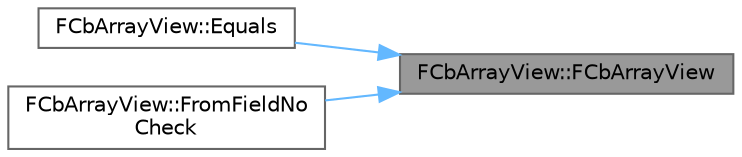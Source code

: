 digraph "FCbArrayView::FCbArrayView"
{
 // INTERACTIVE_SVG=YES
 // LATEX_PDF_SIZE
  bgcolor="transparent";
  edge [fontname=Helvetica,fontsize=10,labelfontname=Helvetica,labelfontsize=10];
  node [fontname=Helvetica,fontsize=10,shape=box,height=0.2,width=0.4];
  rankdir="RL";
  Node1 [id="Node000001",label="FCbArrayView::FCbArrayView",height=0.2,width=0.4,color="gray40", fillcolor="grey60", style="filled", fontcolor="black",tooltip="Construct an array with no fields."];
  Node1 -> Node2 [id="edge1_Node000001_Node000002",dir="back",color="steelblue1",style="solid",tooltip=" "];
  Node2 [id="Node000002",label="FCbArrayView::Equals",height=0.2,width=0.4,color="grey40", fillcolor="white", style="filled",URL="$d3/d79/classFCbArrayView.html#a13167670669494974a89a3017489ea21",tooltip="Whether this array is identical to the other array."];
  Node1 -> Node3 [id="edge2_Node000001_Node000003",dir="back",color="steelblue1",style="solid",tooltip=" "];
  Node3 [id="Node000003",label="FCbArrayView::FromFieldNo\lCheck",height=0.2,width=0.4,color="grey40", fillcolor="white", style="filled",URL="$d3/d79/classFCbArrayView.html#a72eff2ec5a062370d8826619d8dc0302",tooltip="Construct an array from an array field."];
}
